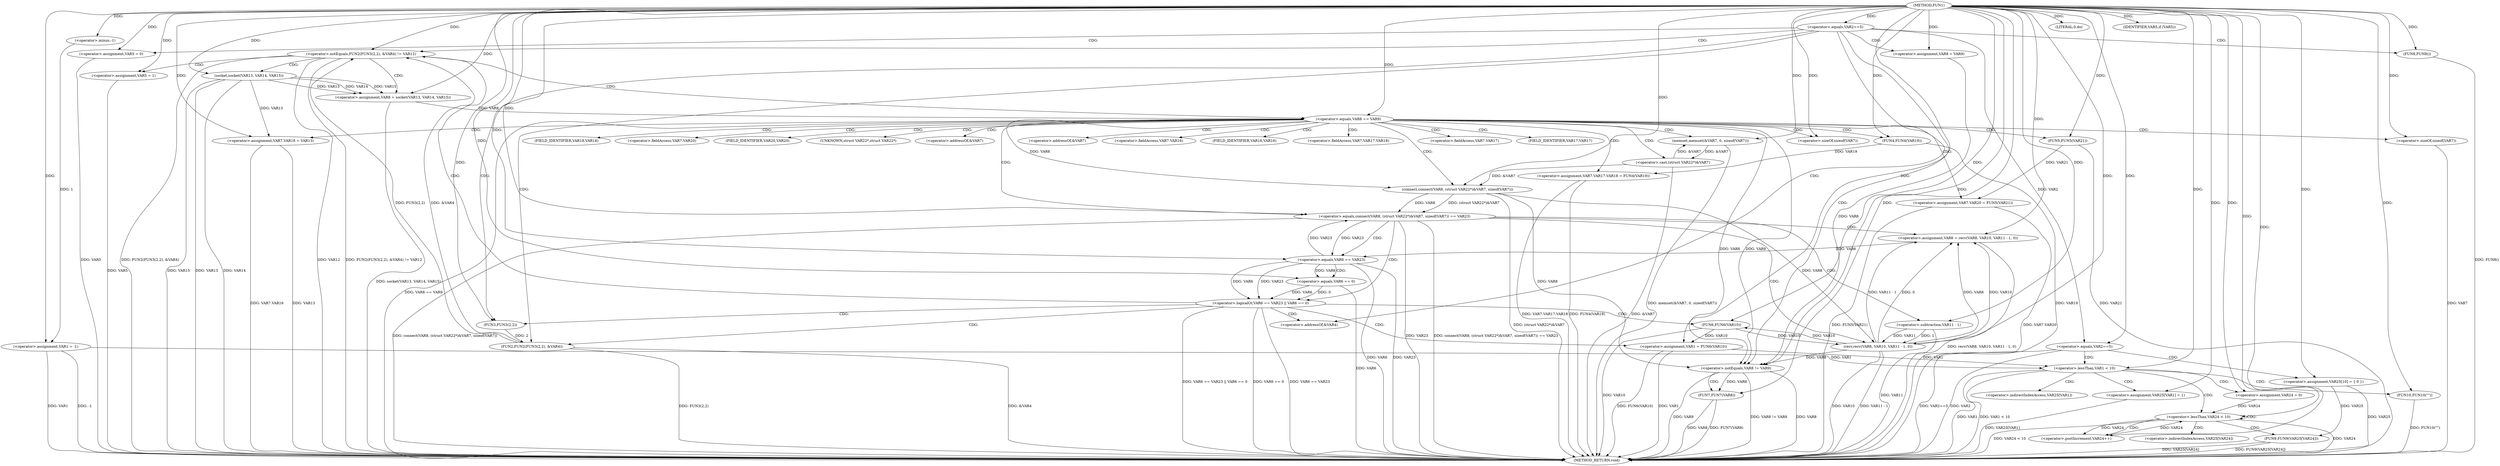 digraph FUN1 {  
"1000100" [label = "(METHOD,FUN1)" ]
"1000264" [label = "(METHOD_RETURN,void)" ]
"1000103" [label = "(<operator>.assignment,VAR1 = -1)" ]
"1000105" [label = "(<operator>.minus,-1)" ]
"1000108" [label = "(<operator>.equals,VAR2==5)" ]
"1000115" [label = "(<operator>.assignment,VAR5 = 0)" ]
"1000121" [label = "(<operator>.assignment,VAR8 = VAR9)" ]
"1000128" [label = "(<operator>.notEquals,FUN2(FUN3(2,2), &VAR4) != VAR12)" ]
"1000129" [label = "(FUN2,FUN2(FUN3(2,2), &VAR4))" ]
"1000130" [label = "(FUN3,FUN3(2,2))" ]
"1000138" [label = "(<operator>.assignment,VAR5 = 1)" ]
"1000141" [label = "(<operator>.assignment,VAR8 = socket(VAR13, VAR14, VAR15))" ]
"1000143" [label = "(socket,socket(VAR13, VAR14, VAR15))" ]
"1000148" [label = "(<operator>.equals,VAR8 == VAR9)" ]
"1000153" [label = "(memset,memset(&VAR7, 0, sizeof(VAR7)))" ]
"1000157" [label = "(<operator>.sizeOf,sizeof(VAR7))" ]
"1000159" [label = "(<operator>.assignment,VAR7.VAR16 = VAR13)" ]
"1000164" [label = "(<operator>.assignment,VAR7.VAR17.VAR18 = FUN4(VAR19))" ]
"1000170" [label = "(FUN4,FUN4(VAR19))" ]
"1000172" [label = "(<operator>.assignment,VAR7.VAR20 = FUN5(VAR21))" ]
"1000176" [label = "(FUN5,FUN5(VAR21))" ]
"1000179" [label = "(<operator>.equals,connect(VAR8, (struct VAR22*)&VAR7, sizeof(VAR7)) == VAR23)" ]
"1000180" [label = "(connect,connect(VAR8, (struct VAR22*)&VAR7, sizeof(VAR7)))" ]
"1000182" [label = "(<operator>.cast,(struct VAR22*)&VAR7)" ]
"1000186" [label = "(<operator>.sizeOf,sizeof(VAR7))" ]
"1000191" [label = "(<operator>.assignment,VAR6 = recv(VAR8, VAR10, VAR11 - 1, 0))" ]
"1000193" [label = "(recv,recv(VAR8, VAR10, VAR11 - 1, 0))" ]
"1000196" [label = "(<operator>.subtraction,VAR11 - 1)" ]
"1000201" [label = "(<operator>.logicalOr,VAR6 == VAR23 || VAR6 == 0)" ]
"1000202" [label = "(<operator>.equals,VAR6 == VAR23)" ]
"1000205" [label = "(<operator>.equals,VAR6 == 0)" ]
"1000210" [label = "(<operator>.assignment,VAR1 = FUN6(VAR10))" ]
"1000212" [label = "(FUN6,FUN6(VAR10))" ]
"1000214" [label = "(LITERAL,0,do)" ]
"1000216" [label = "(<operator>.notEquals,VAR8 != VAR9)" ]
"1000220" [label = "(FUN7,FUN7(VAR8))" ]
"1000223" [label = "(IDENTIFIER,VAR5,if (VAR5))" ]
"1000225" [label = "(FUN8,FUN8())" ]
"1000227" [label = "(<operator>.equals,VAR2==5)" ]
"1000234" [label = "(<operator>.assignment,VAR25[10] = { 0 })" ]
"1000237" [label = "(<operator>.lessThan,VAR1 < 10)" ]
"1000241" [label = "(<operator>.assignment,VAR25[VAR1] = 1)" ]
"1000247" [label = "(<operator>.assignment,VAR24 = 0)" ]
"1000250" [label = "(<operator>.lessThan,VAR24 < 10)" ]
"1000253" [label = "(<operator>.postIncrement,VAR24++)" ]
"1000256" [label = "(FUN9,FUN9(VAR25[VAR24]))" ]
"1000262" [label = "(FUN10,FUN10(\"\"))" ]
"1000133" [label = "(<operator>.addressOf,&VAR4)" ]
"1000154" [label = "(<operator>.addressOf,&VAR7)" ]
"1000160" [label = "(<operator>.fieldAccess,VAR7.VAR16)" ]
"1000162" [label = "(FIELD_IDENTIFIER,VAR16,VAR16)" ]
"1000165" [label = "(<operator>.fieldAccess,VAR7.VAR17.VAR18)" ]
"1000166" [label = "(<operator>.fieldAccess,VAR7.VAR17)" ]
"1000168" [label = "(FIELD_IDENTIFIER,VAR17,VAR17)" ]
"1000169" [label = "(FIELD_IDENTIFIER,VAR18,VAR18)" ]
"1000173" [label = "(<operator>.fieldAccess,VAR7.VAR20)" ]
"1000175" [label = "(FIELD_IDENTIFIER,VAR20,VAR20)" ]
"1000183" [label = "(UNKNOWN,struct VAR22*,struct VAR22*)" ]
"1000184" [label = "(<operator>.addressOf,&VAR7)" ]
"1000242" [label = "(<operator>.indirectIndexAccess,VAR25[VAR1])" ]
"1000257" [label = "(<operator>.indirectIndexAccess,VAR25[VAR24])" ]
  "1000237" -> "1000264"  [ label = "DDG: VAR1 < 10"] 
  "1000216" -> "1000264"  [ label = "DDG: VAR8 != VAR9"] 
  "1000103" -> "1000264"  [ label = "DDG: -1"] 
  "1000153" -> "1000264"  [ label = "DDG: memset(&VAR7, 0, sizeof(VAR7))"] 
  "1000129" -> "1000264"  [ label = "DDG: &VAR4"] 
  "1000196" -> "1000264"  [ label = "DDG: VAR11"] 
  "1000115" -> "1000264"  [ label = "DDG: VAR5"] 
  "1000180" -> "1000264"  [ label = "DDG: (struct VAR22*)&VAR7"] 
  "1000179" -> "1000264"  [ label = "DDG: VAR23"] 
  "1000129" -> "1000264"  [ label = "DDG: FUN3(2,2)"] 
  "1000186" -> "1000264"  [ label = "DDG: VAR7"] 
  "1000225" -> "1000264"  [ label = "DDG: FUN8()"] 
  "1000220" -> "1000264"  [ label = "DDG: VAR8"] 
  "1000250" -> "1000264"  [ label = "DDG: VAR24"] 
  "1000201" -> "1000264"  [ label = "DDG: VAR6 == VAR23 || VAR6 == 0"] 
  "1000227" -> "1000264"  [ label = "DDG: VAR2==5"] 
  "1000234" -> "1000264"  [ label = "DDG: VAR25"] 
  "1000179" -> "1000264"  [ label = "DDG: connect(VAR8, (struct VAR22*)&VAR7, sizeof(VAR7)) == VAR23"] 
  "1000103" -> "1000264"  [ label = "DDG: VAR1"] 
  "1000216" -> "1000264"  [ label = "DDG: VAR8"] 
  "1000237" -> "1000264"  [ label = "DDG: VAR1"] 
  "1000159" -> "1000264"  [ label = "DDG: VAR7.VAR16"] 
  "1000227" -> "1000264"  [ label = "DDG: VAR2"] 
  "1000205" -> "1000264"  [ label = "DDG: VAR6"] 
  "1000138" -> "1000264"  [ label = "DDG: VAR5"] 
  "1000193" -> "1000264"  [ label = "DDG: VAR10"] 
  "1000182" -> "1000264"  [ label = "DDG: &VAR7"] 
  "1000128" -> "1000264"  [ label = "DDG: FUN2(FUN3(2,2), &VAR4)"] 
  "1000143" -> "1000264"  [ label = "DDG: VAR13"] 
  "1000179" -> "1000264"  [ label = "DDG: connect(VAR8, (struct VAR22*)&VAR7, sizeof(VAR7))"] 
  "1000216" -> "1000264"  [ label = "DDG: VAR9"] 
  "1000202" -> "1000264"  [ label = "DDG: VAR6"] 
  "1000148" -> "1000264"  [ label = "DDG: VAR8 == VAR9"] 
  "1000172" -> "1000264"  [ label = "DDG: FUN5(VAR21)"] 
  "1000210" -> "1000264"  [ label = "DDG: FUN6(VAR10)"] 
  "1000262" -> "1000264"  [ label = "DDG: FUN10(\"\")"] 
  "1000212" -> "1000264"  [ label = "DDG: VAR10"] 
  "1000128" -> "1000264"  [ label = "DDG: VAR12"] 
  "1000191" -> "1000264"  [ label = "DDG: recv(VAR8, VAR10, VAR11 - 1, 0)"] 
  "1000210" -> "1000264"  [ label = "DDG: VAR1"] 
  "1000172" -> "1000264"  [ label = "DDG: VAR7.VAR20"] 
  "1000141" -> "1000264"  [ label = "DDG: socket(VAR13, VAR14, VAR15)"] 
  "1000241" -> "1000264"  [ label = "DDG: VAR25[VAR1]"] 
  "1000143" -> "1000264"  [ label = "DDG: VAR14"] 
  "1000220" -> "1000264"  [ label = "DDG: FUN7(VAR8)"] 
  "1000170" -> "1000264"  [ label = "DDG: VAR19"] 
  "1000176" -> "1000264"  [ label = "DDG: VAR21"] 
  "1000164" -> "1000264"  [ label = "DDG: FUN4(VAR19)"] 
  "1000256" -> "1000264"  [ label = "DDG: VAR25[VAR24]"] 
  "1000128" -> "1000264"  [ label = "DDG: FUN2(FUN3(2,2), &VAR4) != VAR12"] 
  "1000250" -> "1000264"  [ label = "DDG: VAR24 < 10"] 
  "1000201" -> "1000264"  [ label = "DDG: VAR6 == 0"] 
  "1000256" -> "1000264"  [ label = "DDG: FUN9(VAR25[VAR24])"] 
  "1000159" -> "1000264"  [ label = "DDG: VAR13"] 
  "1000193" -> "1000264"  [ label = "DDG: VAR11 - 1"] 
  "1000143" -> "1000264"  [ label = "DDG: VAR15"] 
  "1000201" -> "1000264"  [ label = "DDG: VAR6 == VAR23"] 
  "1000202" -> "1000264"  [ label = "DDG: VAR23"] 
  "1000164" -> "1000264"  [ label = "DDG: VAR7.VAR17.VAR18"] 
  "1000105" -> "1000103"  [ label = "DDG: 1"] 
  "1000100" -> "1000103"  [ label = "DDG: "] 
  "1000100" -> "1000105"  [ label = "DDG: "] 
  "1000100" -> "1000108"  [ label = "DDG: "] 
  "1000100" -> "1000115"  [ label = "DDG: "] 
  "1000100" -> "1000121"  [ label = "DDG: "] 
  "1000129" -> "1000128"  [ label = "DDG: FUN3(2,2)"] 
  "1000129" -> "1000128"  [ label = "DDG: &VAR4"] 
  "1000130" -> "1000129"  [ label = "DDG: 2"] 
  "1000100" -> "1000130"  [ label = "DDG: "] 
  "1000100" -> "1000128"  [ label = "DDG: "] 
  "1000100" -> "1000138"  [ label = "DDG: "] 
  "1000143" -> "1000141"  [ label = "DDG: VAR13"] 
  "1000143" -> "1000141"  [ label = "DDG: VAR14"] 
  "1000143" -> "1000141"  [ label = "DDG: VAR15"] 
  "1000100" -> "1000141"  [ label = "DDG: "] 
  "1000100" -> "1000143"  [ label = "DDG: "] 
  "1000141" -> "1000148"  [ label = "DDG: VAR8"] 
  "1000100" -> "1000148"  [ label = "DDG: "] 
  "1000182" -> "1000153"  [ label = "DDG: &VAR7"] 
  "1000100" -> "1000153"  [ label = "DDG: "] 
  "1000100" -> "1000157"  [ label = "DDG: "] 
  "1000143" -> "1000159"  [ label = "DDG: VAR13"] 
  "1000100" -> "1000159"  [ label = "DDG: "] 
  "1000170" -> "1000164"  [ label = "DDG: VAR19"] 
  "1000100" -> "1000170"  [ label = "DDG: "] 
  "1000176" -> "1000172"  [ label = "DDG: VAR21"] 
  "1000100" -> "1000176"  [ label = "DDG: "] 
  "1000180" -> "1000179"  [ label = "DDG: VAR8"] 
  "1000180" -> "1000179"  [ label = "DDG: (struct VAR22*)&VAR7"] 
  "1000148" -> "1000180"  [ label = "DDG: VAR8"] 
  "1000100" -> "1000180"  [ label = "DDG: "] 
  "1000182" -> "1000180"  [ label = "DDG: &VAR7"] 
  "1000153" -> "1000182"  [ label = "DDG: &VAR7"] 
  "1000100" -> "1000186"  [ label = "DDG: "] 
  "1000202" -> "1000179"  [ label = "DDG: VAR23"] 
  "1000100" -> "1000179"  [ label = "DDG: "] 
  "1000193" -> "1000191"  [ label = "DDG: VAR8"] 
  "1000193" -> "1000191"  [ label = "DDG: VAR10"] 
  "1000193" -> "1000191"  [ label = "DDG: VAR11 - 1"] 
  "1000193" -> "1000191"  [ label = "DDG: 0"] 
  "1000100" -> "1000191"  [ label = "DDG: "] 
  "1000180" -> "1000193"  [ label = "DDG: VAR8"] 
  "1000100" -> "1000193"  [ label = "DDG: "] 
  "1000212" -> "1000193"  [ label = "DDG: VAR10"] 
  "1000196" -> "1000193"  [ label = "DDG: VAR11"] 
  "1000196" -> "1000193"  [ label = "DDG: 1"] 
  "1000100" -> "1000196"  [ label = "DDG: "] 
  "1000202" -> "1000201"  [ label = "DDG: VAR6"] 
  "1000202" -> "1000201"  [ label = "DDG: VAR23"] 
  "1000191" -> "1000202"  [ label = "DDG: VAR6"] 
  "1000100" -> "1000202"  [ label = "DDG: "] 
  "1000179" -> "1000202"  [ label = "DDG: VAR23"] 
  "1000205" -> "1000201"  [ label = "DDG: VAR6"] 
  "1000205" -> "1000201"  [ label = "DDG: 0"] 
  "1000202" -> "1000205"  [ label = "DDG: VAR6"] 
  "1000100" -> "1000205"  [ label = "DDG: "] 
  "1000212" -> "1000210"  [ label = "DDG: VAR10"] 
  "1000100" -> "1000210"  [ label = "DDG: "] 
  "1000193" -> "1000212"  [ label = "DDG: VAR10"] 
  "1000100" -> "1000212"  [ label = "DDG: "] 
  "1000100" -> "1000214"  [ label = "DDG: "] 
  "1000193" -> "1000216"  [ label = "DDG: VAR8"] 
  "1000180" -> "1000216"  [ label = "DDG: VAR8"] 
  "1000148" -> "1000216"  [ label = "DDG: VAR8"] 
  "1000121" -> "1000216"  [ label = "DDG: VAR8"] 
  "1000100" -> "1000216"  [ label = "DDG: "] 
  "1000148" -> "1000216"  [ label = "DDG: VAR9"] 
  "1000216" -> "1000220"  [ label = "DDG: VAR8"] 
  "1000100" -> "1000220"  [ label = "DDG: "] 
  "1000100" -> "1000223"  [ label = "DDG: "] 
  "1000100" -> "1000225"  [ label = "DDG: "] 
  "1000108" -> "1000227"  [ label = "DDG: VAR2"] 
  "1000100" -> "1000227"  [ label = "DDG: "] 
  "1000100" -> "1000234"  [ label = "DDG: "] 
  "1000103" -> "1000237"  [ label = "DDG: VAR1"] 
  "1000210" -> "1000237"  [ label = "DDG: VAR1"] 
  "1000100" -> "1000237"  [ label = "DDG: "] 
  "1000100" -> "1000241"  [ label = "DDG: "] 
  "1000100" -> "1000247"  [ label = "DDG: "] 
  "1000247" -> "1000250"  [ label = "DDG: VAR24"] 
  "1000253" -> "1000250"  [ label = "DDG: VAR24"] 
  "1000100" -> "1000250"  [ label = "DDG: "] 
  "1000250" -> "1000253"  [ label = "DDG: VAR24"] 
  "1000100" -> "1000253"  [ label = "DDG: "] 
  "1000234" -> "1000256"  [ label = "DDG: VAR25"] 
  "1000100" -> "1000262"  [ label = "DDG: "] 
  "1000108" -> "1000128"  [ label = "CDG: "] 
  "1000108" -> "1000133"  [ label = "CDG: "] 
  "1000108" -> "1000216"  [ label = "CDG: "] 
  "1000108" -> "1000130"  [ label = "CDG: "] 
  "1000108" -> "1000121"  [ label = "CDG: "] 
  "1000108" -> "1000129"  [ label = "CDG: "] 
  "1000108" -> "1000115"  [ label = "CDG: "] 
  "1000108" -> "1000225"  [ label = "CDG: "] 
  "1000128" -> "1000141"  [ label = "CDG: "] 
  "1000128" -> "1000148"  [ label = "CDG: "] 
  "1000128" -> "1000138"  [ label = "CDG: "] 
  "1000128" -> "1000143"  [ label = "CDG: "] 
  "1000148" -> "1000164"  [ label = "CDG: "] 
  "1000148" -> "1000182"  [ label = "CDG: "] 
  "1000148" -> "1000166"  [ label = "CDG: "] 
  "1000148" -> "1000180"  [ label = "CDG: "] 
  "1000148" -> "1000183"  [ label = "CDG: "] 
  "1000148" -> "1000165"  [ label = "CDG: "] 
  "1000148" -> "1000157"  [ label = "CDG: "] 
  "1000148" -> "1000175"  [ label = "CDG: "] 
  "1000148" -> "1000154"  [ label = "CDG: "] 
  "1000148" -> "1000160"  [ label = "CDG: "] 
  "1000148" -> "1000179"  [ label = "CDG: "] 
  "1000148" -> "1000176"  [ label = "CDG: "] 
  "1000148" -> "1000153"  [ label = "CDG: "] 
  "1000148" -> "1000186"  [ label = "CDG: "] 
  "1000148" -> "1000172"  [ label = "CDG: "] 
  "1000148" -> "1000169"  [ label = "CDG: "] 
  "1000148" -> "1000168"  [ label = "CDG: "] 
  "1000148" -> "1000159"  [ label = "CDG: "] 
  "1000148" -> "1000173"  [ label = "CDG: "] 
  "1000148" -> "1000170"  [ label = "CDG: "] 
  "1000148" -> "1000184"  [ label = "CDG: "] 
  "1000148" -> "1000162"  [ label = "CDG: "] 
  "1000179" -> "1000191"  [ label = "CDG: "] 
  "1000179" -> "1000201"  [ label = "CDG: "] 
  "1000179" -> "1000196"  [ label = "CDG: "] 
  "1000179" -> "1000202"  [ label = "CDG: "] 
  "1000179" -> "1000193"  [ label = "CDG: "] 
  "1000201" -> "1000210"  [ label = "CDG: "] 
  "1000201" -> "1000212"  [ label = "CDG: "] 
  "1000201" -> "1000128"  [ label = "CDG: "] 
  "1000201" -> "1000133"  [ label = "CDG: "] 
  "1000201" -> "1000130"  [ label = "CDG: "] 
  "1000201" -> "1000129"  [ label = "CDG: "] 
  "1000202" -> "1000205"  [ label = "CDG: "] 
  "1000216" -> "1000220"  [ label = "CDG: "] 
  "1000227" -> "1000234"  [ label = "CDG: "] 
  "1000227" -> "1000237"  [ label = "CDG: "] 
  "1000237" -> "1000242"  [ label = "CDG: "] 
  "1000237" -> "1000250"  [ label = "CDG: "] 
  "1000237" -> "1000247"  [ label = "CDG: "] 
  "1000237" -> "1000262"  [ label = "CDG: "] 
  "1000237" -> "1000241"  [ label = "CDG: "] 
  "1000250" -> "1000250"  [ label = "CDG: "] 
  "1000250" -> "1000253"  [ label = "CDG: "] 
  "1000250" -> "1000257"  [ label = "CDG: "] 
  "1000250" -> "1000256"  [ label = "CDG: "] 
}
